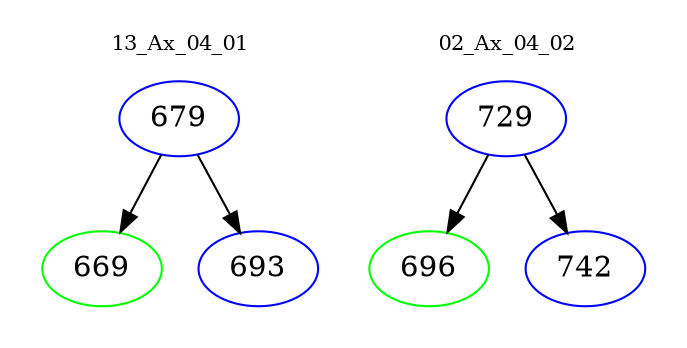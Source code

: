 digraph{
subgraph cluster_0 {
color = white
label = "13_Ax_04_01";
fontsize=10;
T0_679 [label="679", color="blue"]
T0_679 -> T0_669 [color="black"]
T0_669 [label="669", color="green"]
T0_679 -> T0_693 [color="black"]
T0_693 [label="693", color="blue"]
}
subgraph cluster_1 {
color = white
label = "02_Ax_04_02";
fontsize=10;
T1_729 [label="729", color="blue"]
T1_729 -> T1_696 [color="black"]
T1_696 [label="696", color="green"]
T1_729 -> T1_742 [color="black"]
T1_742 [label="742", color="blue"]
}
}
